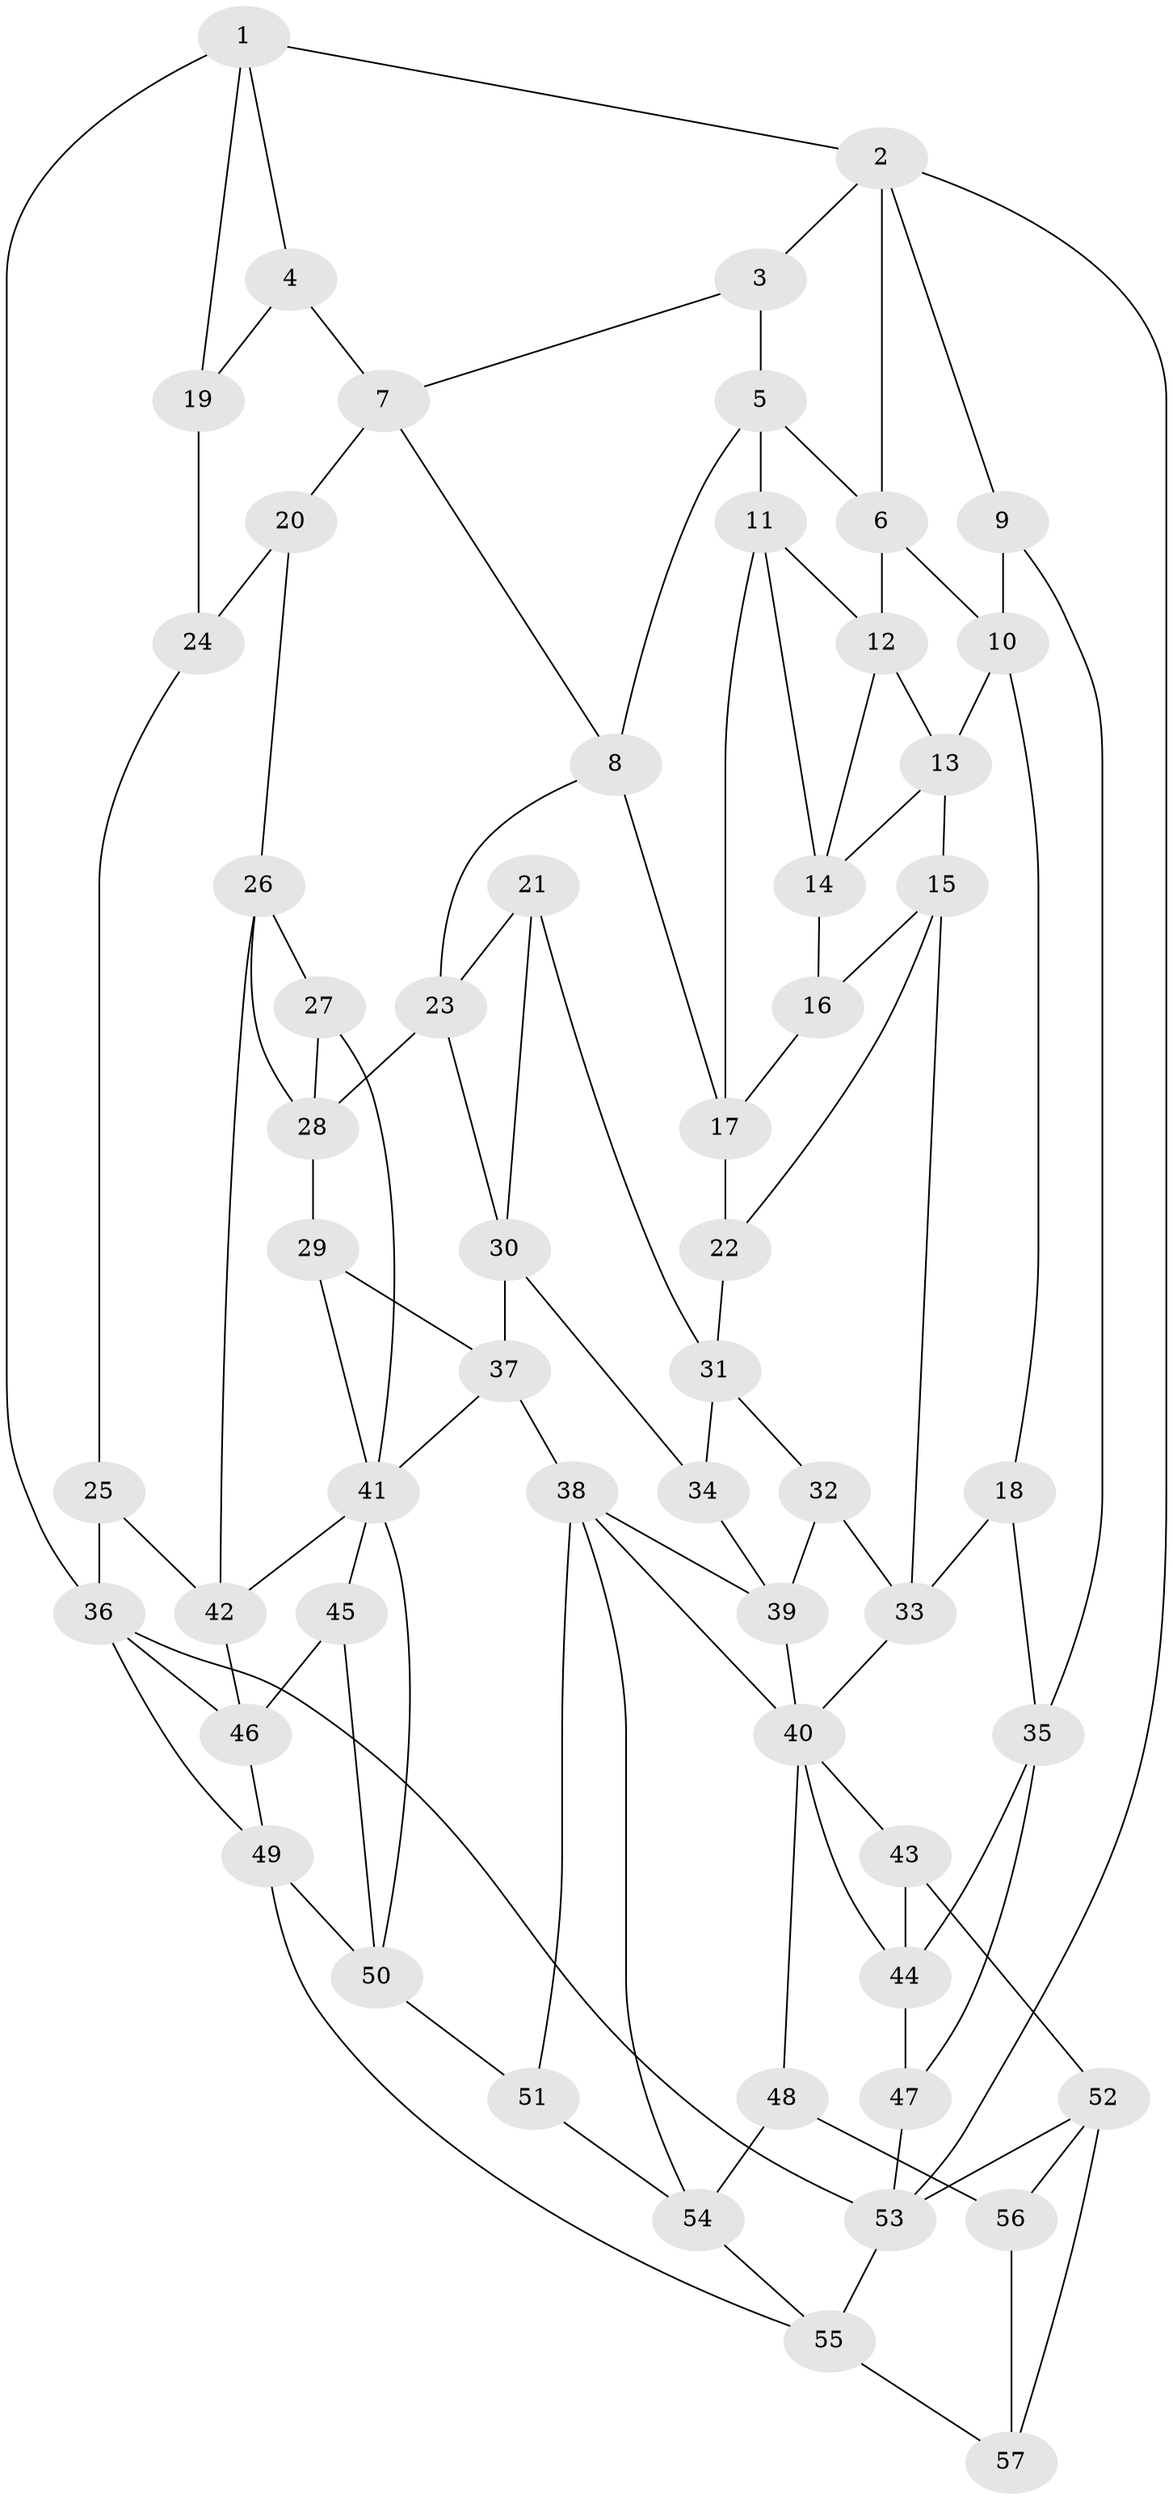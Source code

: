 // original degree distribution, {3: 0.02631578947368421, 6: 0.2543859649122807, 4: 0.2543859649122807, 5: 0.4649122807017544}
// Generated by graph-tools (version 1.1) at 2025/50/03/09/25 03:50:57]
// undirected, 57 vertices, 107 edges
graph export_dot {
graph [start="1"]
  node [color=gray90,style=filled];
  1;
  2;
  3;
  4;
  5;
  6;
  7;
  8;
  9;
  10;
  11;
  12;
  13;
  14;
  15;
  16;
  17;
  18;
  19;
  20;
  21;
  22;
  23;
  24;
  25;
  26;
  27;
  28;
  29;
  30;
  31;
  32;
  33;
  34;
  35;
  36;
  37;
  38;
  39;
  40;
  41;
  42;
  43;
  44;
  45;
  46;
  47;
  48;
  49;
  50;
  51;
  52;
  53;
  54;
  55;
  56;
  57;
  1 -- 2 [weight=1.0];
  1 -- 4 [weight=1.0];
  1 -- 19 [weight=1.0];
  1 -- 36 [weight=1.0];
  2 -- 3 [weight=1.0];
  2 -- 6 [weight=1.0];
  2 -- 9 [weight=1.0];
  2 -- 53 [weight=1.0];
  3 -- 5 [weight=1.0];
  3 -- 7 [weight=1.0];
  4 -- 7 [weight=1.0];
  4 -- 19 [weight=1.0];
  5 -- 6 [weight=1.0];
  5 -- 8 [weight=1.0];
  5 -- 11 [weight=1.0];
  6 -- 10 [weight=1.0];
  6 -- 12 [weight=1.0];
  7 -- 8 [weight=1.0];
  7 -- 20 [weight=1.0];
  8 -- 17 [weight=1.0];
  8 -- 23 [weight=1.0];
  9 -- 10 [weight=1.0];
  9 -- 35 [weight=1.0];
  10 -- 13 [weight=1.0];
  10 -- 18 [weight=1.0];
  11 -- 12 [weight=1.0];
  11 -- 14 [weight=1.0];
  11 -- 17 [weight=1.0];
  12 -- 13 [weight=1.0];
  12 -- 14 [weight=1.0];
  13 -- 14 [weight=1.0];
  13 -- 15 [weight=1.0];
  14 -- 16 [weight=1.0];
  15 -- 16 [weight=1.0];
  15 -- 22 [weight=1.0];
  15 -- 33 [weight=1.0];
  16 -- 17 [weight=1.0];
  17 -- 22 [weight=1.0];
  18 -- 33 [weight=1.0];
  18 -- 35 [weight=1.0];
  19 -- 24 [weight=2.0];
  20 -- 24 [weight=1.0];
  20 -- 26 [weight=1.0];
  21 -- 23 [weight=1.0];
  21 -- 30 [weight=1.0];
  21 -- 31 [weight=1.0];
  22 -- 31 [weight=1.0];
  23 -- 28 [weight=1.0];
  23 -- 30 [weight=1.0];
  24 -- 25 [weight=1.0];
  25 -- 36 [weight=1.0];
  25 -- 42 [weight=1.0];
  26 -- 27 [weight=1.0];
  26 -- 28 [weight=1.0];
  26 -- 42 [weight=1.0];
  27 -- 28 [weight=1.0];
  27 -- 41 [weight=1.0];
  28 -- 29 [weight=1.0];
  29 -- 37 [weight=1.0];
  29 -- 41 [weight=1.0];
  30 -- 34 [weight=1.0];
  30 -- 37 [weight=1.0];
  31 -- 32 [weight=1.0];
  31 -- 34 [weight=1.0];
  32 -- 33 [weight=1.0];
  32 -- 39 [weight=1.0];
  33 -- 40 [weight=1.0];
  34 -- 39 [weight=2.0];
  35 -- 44 [weight=1.0];
  35 -- 47 [weight=1.0];
  36 -- 46 [weight=1.0];
  36 -- 49 [weight=1.0];
  36 -- 53 [weight=1.0];
  37 -- 38 [weight=2.0];
  37 -- 41 [weight=1.0];
  38 -- 39 [weight=1.0];
  38 -- 40 [weight=1.0];
  38 -- 51 [weight=1.0];
  38 -- 54 [weight=1.0];
  39 -- 40 [weight=1.0];
  40 -- 43 [weight=1.0];
  40 -- 44 [weight=1.0];
  40 -- 48 [weight=1.0];
  41 -- 42 [weight=1.0];
  41 -- 45 [weight=1.0];
  41 -- 50 [weight=1.0];
  42 -- 46 [weight=1.0];
  43 -- 44 [weight=1.0];
  43 -- 52 [weight=1.0];
  44 -- 47 [weight=1.0];
  45 -- 46 [weight=1.0];
  45 -- 50 [weight=1.0];
  46 -- 49 [weight=1.0];
  47 -- 53 [weight=1.0];
  48 -- 54 [weight=1.0];
  48 -- 56 [weight=1.0];
  49 -- 50 [weight=1.0];
  49 -- 55 [weight=1.0];
  50 -- 51 [weight=1.0];
  51 -- 54 [weight=1.0];
  52 -- 53 [weight=1.0];
  52 -- 56 [weight=1.0];
  52 -- 57 [weight=1.0];
  53 -- 55 [weight=1.0];
  54 -- 55 [weight=1.0];
  55 -- 57 [weight=1.0];
  56 -- 57 [weight=1.0];
}
